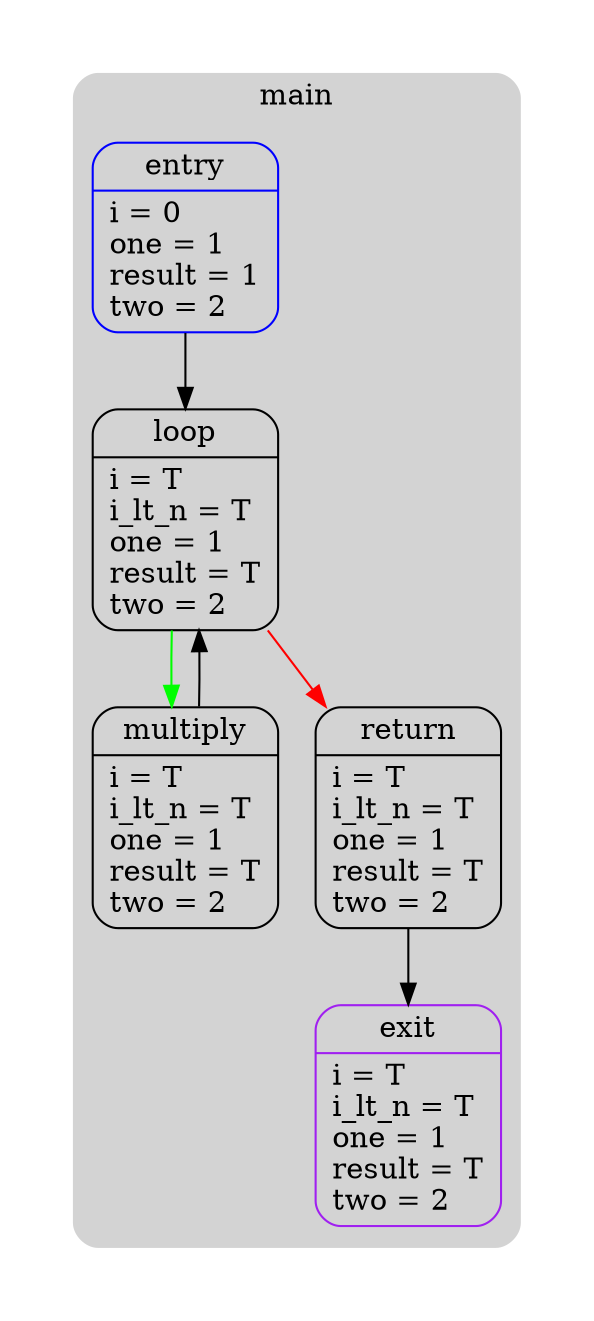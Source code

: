 digraph G {
  compound=true
  subgraph cluster_ {
    peripheries=0
    subgraph cluster_0_wrapper {
      peripheries=0
      margin=15
      subgraph cluster_0 {
        label="main"
        color=darkgray
        style=rounded
        bgcolor=lightgray
        margin=10
        cluster_0_0[label="{entry|i = 0\lone = 1\lresult = 1\ltwo = 2\l}",shape=Mrecord,color=blue]
        cluster_0_1[label="{loop|i = T\li_lt_n = T\lone = 1\lresult = T\ltwo = 2\l}",shape=Mrecord,color=black]
        cluster_0_2[label="{multiply|i = T\li_lt_n = T\lone = 1\lresult = T\ltwo = 2\l}",shape=Mrecord,color=black]
        cluster_0_3[label="{return|i = T\li_lt_n = T\lone = 1\lresult = T\ltwo = 2\l}",shape=Mrecord,color=black]
        cluster_0_exit[label="{exit|i = T\li_lt_n = T\lone = 1\lresult = T\ltwo = 2\l}",shape=Mrecord,color=purple]
        cluster_0_0 -> cluster_0_1
        cluster_0_1 -> cluster_0_2 [color=green]
        cluster_0_1 -> cluster_0_3 [color=red]
        cluster_0_2 -> cluster_0_1
        cluster_0_3 -> cluster_0_exit [color=black]
      }
    }
  }
}
